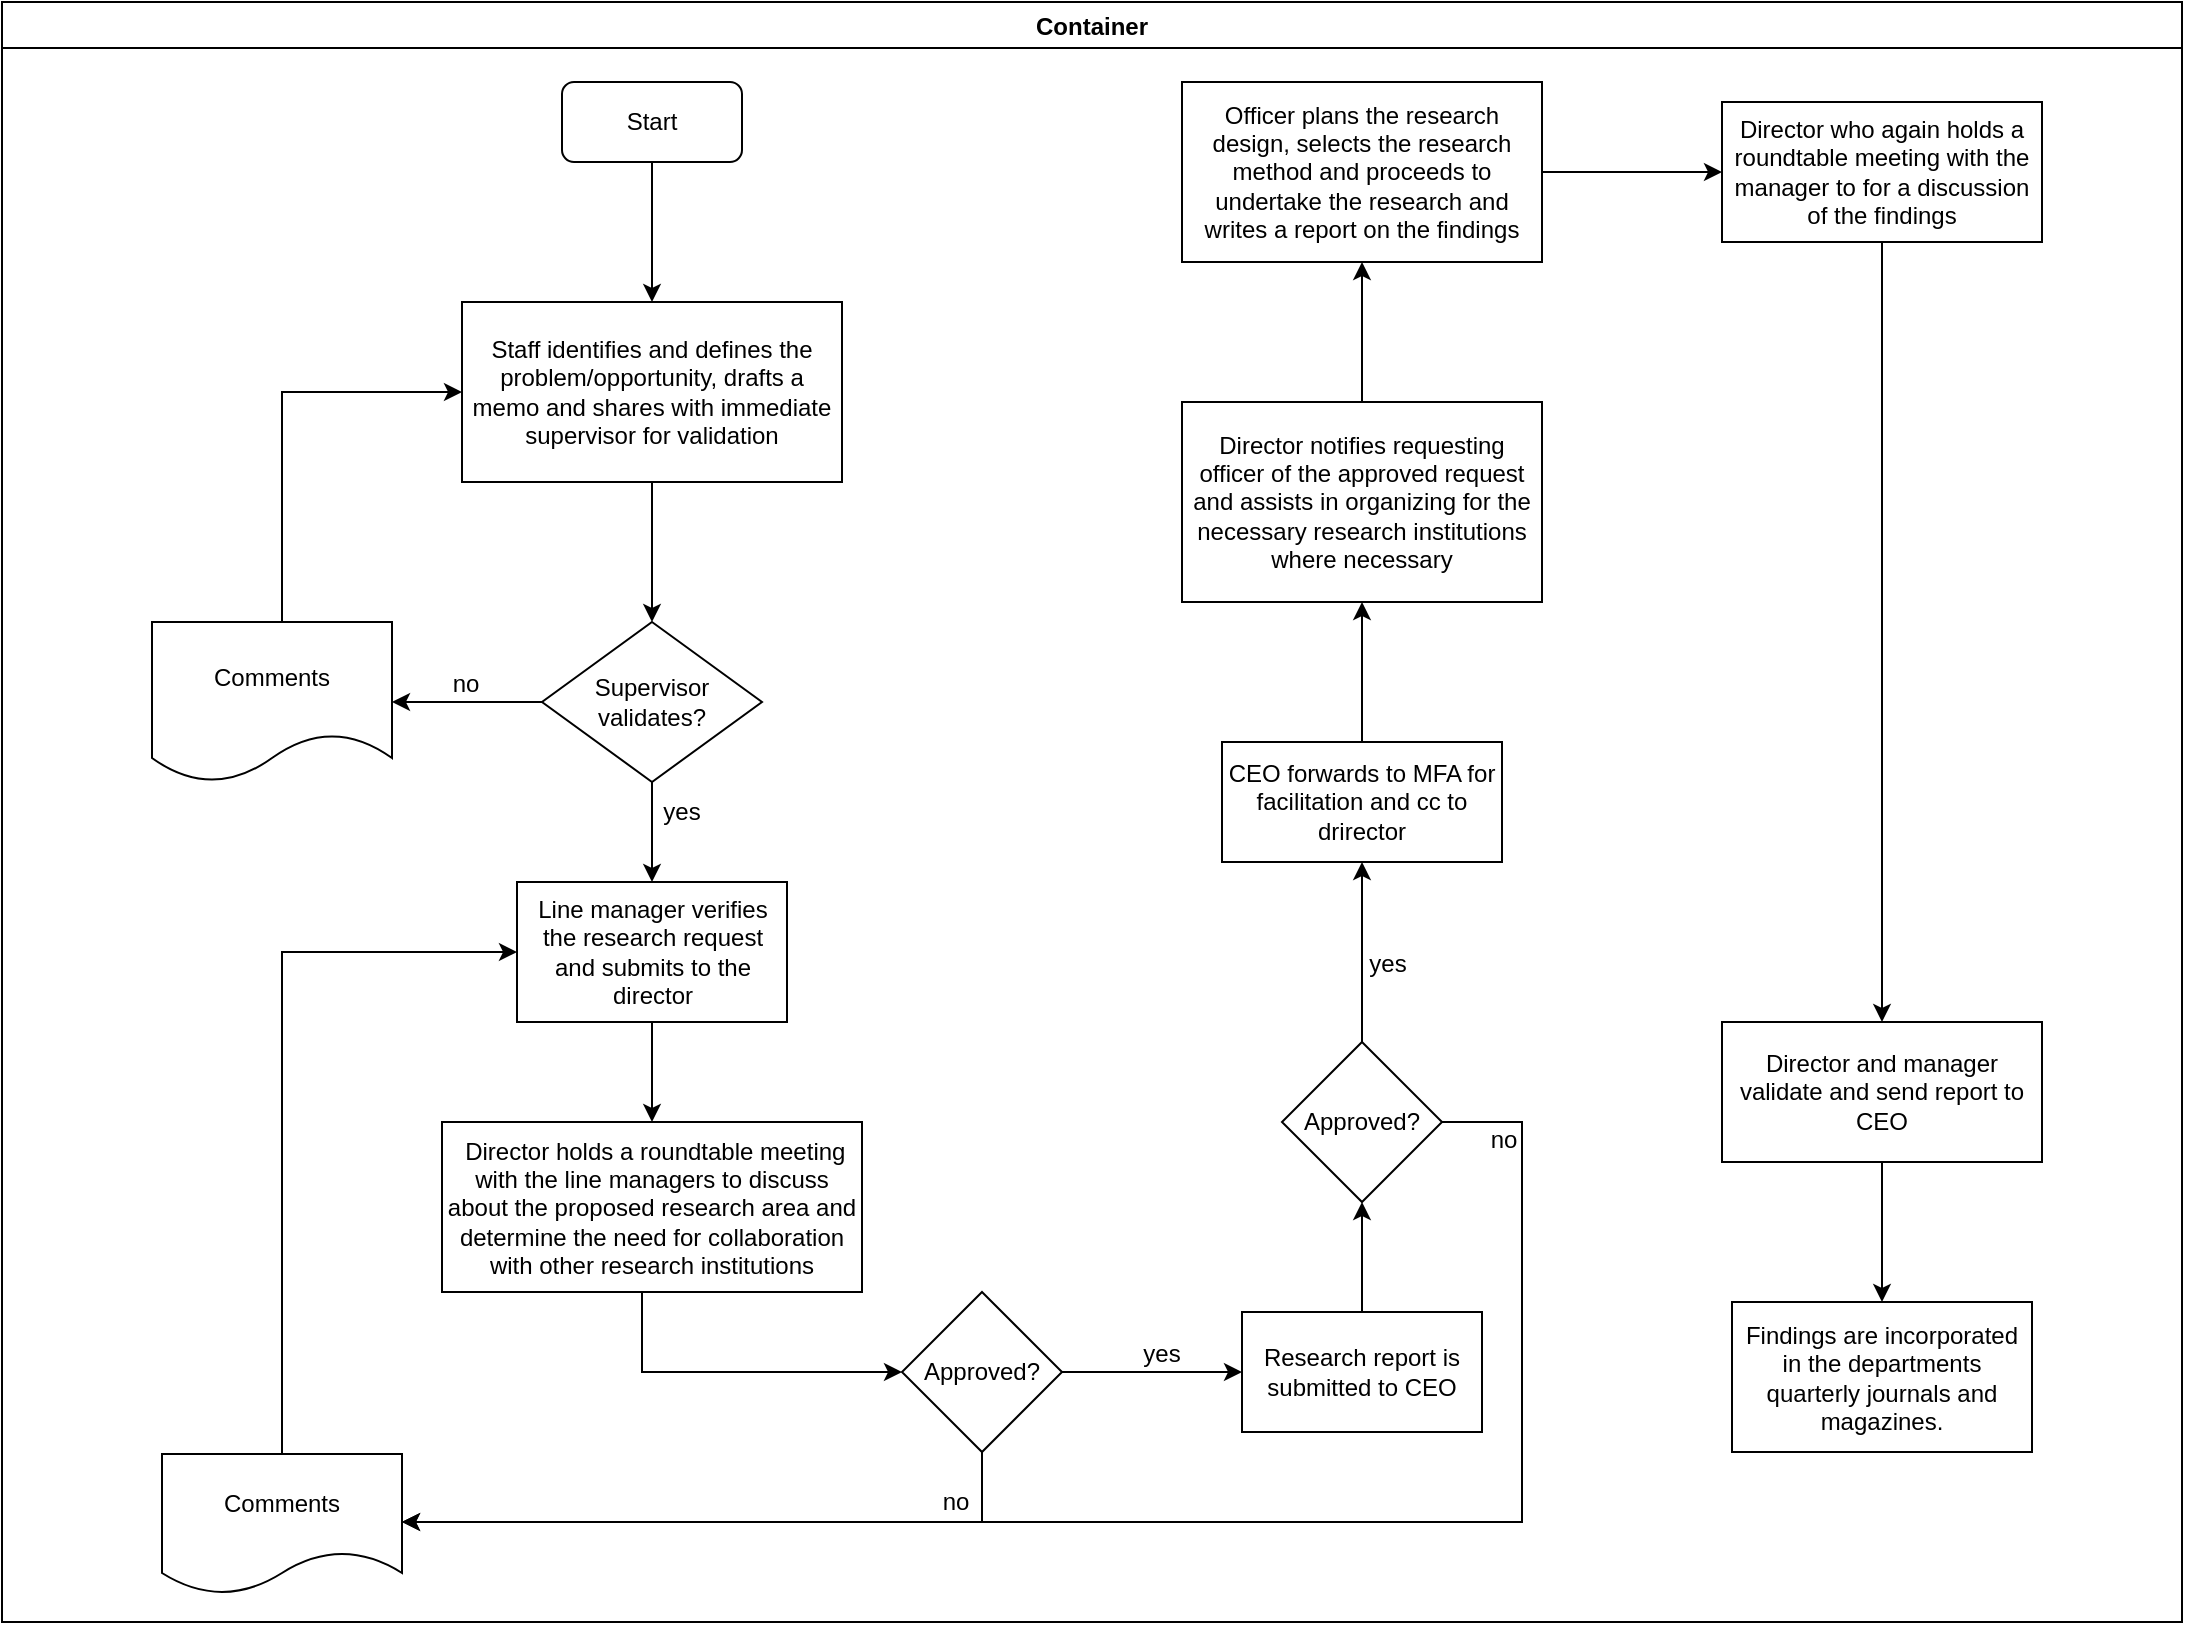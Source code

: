 <mxfile version="14.1.8" type="github">
  <diagram id="XTpeEnYmzEm0xpDSuKBR" name="Page-1">
    <mxGraphModel dx="1038" dy="547" grid="1" gridSize="10" guides="1" tooltips="1" connect="1" arrows="1" fold="1" page="1" pageScale="1" pageWidth="1169" pageHeight="827" math="0" shadow="0">
      <root>
        <mxCell id="0" />
        <mxCell id="1" parent="0" />
        <mxCell id="nBN6CnrMO745iZhlTAGD-1" value="Container" style="swimlane;" vertex="1" parent="1">
          <mxGeometry x="10" y="10" width="1090" height="810" as="geometry" />
        </mxCell>
        <mxCell id="nBN6CnrMO745iZhlTAGD-2" value="Start" style="rounded=1;whiteSpace=wrap;html=1;" vertex="1" parent="nBN6CnrMO745iZhlTAGD-1">
          <mxGeometry x="280" y="40" width="90" height="40" as="geometry" />
        </mxCell>
        <mxCell id="nBN6CnrMO745iZhlTAGD-5" value="Staff identifies and defines the problem/opportunity, drafts a memo and shares with immediate supervisor for validation" style="rounded=0;whiteSpace=wrap;html=1;" vertex="1" parent="nBN6CnrMO745iZhlTAGD-1">
          <mxGeometry x="230" y="150" width="190" height="90" as="geometry" />
        </mxCell>
        <mxCell id="nBN6CnrMO745iZhlTAGD-4" value="" style="edgeStyle=orthogonalEdgeStyle;rounded=0;orthogonalLoop=1;jettySize=auto;html=1;entryX=0.5;entryY=0;entryDx=0;entryDy=0;" edge="1" parent="nBN6CnrMO745iZhlTAGD-1" source="nBN6CnrMO745iZhlTAGD-2" target="nBN6CnrMO745iZhlTAGD-5">
          <mxGeometry relative="1" as="geometry">
            <mxPoint x="325" y="150" as="targetPoint" />
          </mxGeometry>
        </mxCell>
        <mxCell id="nBN6CnrMO745iZhlTAGD-8" value="Supervisor validates?" style="rhombus;whiteSpace=wrap;html=1;" vertex="1" parent="nBN6CnrMO745iZhlTAGD-1">
          <mxGeometry x="270" y="310" width="110" height="80" as="geometry" />
        </mxCell>
        <mxCell id="nBN6CnrMO745iZhlTAGD-7" value="" style="edgeStyle=orthogonalEdgeStyle;rounded=0;orthogonalLoop=1;jettySize=auto;html=1;" edge="1" parent="nBN6CnrMO745iZhlTAGD-1" source="nBN6CnrMO745iZhlTAGD-5" target="nBN6CnrMO745iZhlTAGD-8">
          <mxGeometry relative="1" as="geometry">
            <mxPoint x="325" y="310" as="targetPoint" />
          </mxGeometry>
        </mxCell>
        <mxCell id="nBN6CnrMO745iZhlTAGD-13" value="no" style="text;html=1;strokeColor=none;fillColor=none;align=center;verticalAlign=middle;whiteSpace=wrap;rounded=0;" vertex="1" parent="nBN6CnrMO745iZhlTAGD-1">
          <mxGeometry x="212" y="331" width="40" height="20" as="geometry" />
        </mxCell>
        <mxCell id="nBN6CnrMO745iZhlTAGD-14" value="Line manager verifies the research request and submits to the director" style="whiteSpace=wrap;html=1;" vertex="1" parent="nBN6CnrMO745iZhlTAGD-1">
          <mxGeometry x="257.5" y="440" width="135" height="70" as="geometry" />
        </mxCell>
        <mxCell id="nBN6CnrMO745iZhlTAGD-15" value="" style="edgeStyle=orthogonalEdgeStyle;rounded=0;orthogonalLoop=1;jettySize=auto;html=1;" edge="1" parent="nBN6CnrMO745iZhlTAGD-1" source="nBN6CnrMO745iZhlTAGD-8" target="nBN6CnrMO745iZhlTAGD-14">
          <mxGeometry relative="1" as="geometry" />
        </mxCell>
        <mxCell id="nBN6CnrMO745iZhlTAGD-18" value="Approved?" style="rhombus;whiteSpace=wrap;html=1;" vertex="1" parent="nBN6CnrMO745iZhlTAGD-1">
          <mxGeometry x="450" y="645" width="80" height="80" as="geometry" />
        </mxCell>
        <mxCell id="nBN6CnrMO745iZhlTAGD-22" value="Comments" style="shape=document;whiteSpace=wrap;html=1;boundedLbl=1;" vertex="1" parent="nBN6CnrMO745iZhlTAGD-1">
          <mxGeometry x="80" y="726" width="120" height="70" as="geometry" />
        </mxCell>
        <mxCell id="nBN6CnrMO745iZhlTAGD-23" value="" style="edgeStyle=orthogonalEdgeStyle;rounded=0;orthogonalLoop=1;jettySize=auto;html=1;" edge="1" parent="nBN6CnrMO745iZhlTAGD-1" source="nBN6CnrMO745iZhlTAGD-18" target="nBN6CnrMO745iZhlTAGD-22">
          <mxGeometry relative="1" as="geometry">
            <Array as="points">
              <mxPoint x="490" y="760" />
            </Array>
          </mxGeometry>
        </mxCell>
        <mxCell id="nBN6CnrMO745iZhlTAGD-24" value="yes" style="text;html=1;strokeColor=none;fillColor=none;align=center;verticalAlign=middle;whiteSpace=wrap;rounded=0;" vertex="1" parent="nBN6CnrMO745iZhlTAGD-1">
          <mxGeometry x="320" y="395" width="40" height="20" as="geometry" />
        </mxCell>
        <mxCell id="nBN6CnrMO745iZhlTAGD-28" value="" style="edgeStyle=orthogonalEdgeStyle;rounded=0;orthogonalLoop=1;jettySize=auto;html=1;entryX=0;entryY=0.5;entryDx=0;entryDy=0;" edge="1" parent="nBN6CnrMO745iZhlTAGD-1" source="nBN6CnrMO745iZhlTAGD-22" target="nBN6CnrMO745iZhlTAGD-14">
          <mxGeometry relative="1" as="geometry">
            <mxPoint x="140" y="641" as="targetPoint" />
            <Array as="points">
              <mxPoint x="140" y="475" />
            </Array>
          </mxGeometry>
        </mxCell>
        <mxCell id="nBN6CnrMO745iZhlTAGD-20" value="Research report is submitted to CEO" style="whiteSpace=wrap;html=1;" vertex="1" parent="nBN6CnrMO745iZhlTAGD-1">
          <mxGeometry x="620" y="655" width="120" height="60" as="geometry" />
        </mxCell>
        <mxCell id="nBN6CnrMO745iZhlTAGD-21" value="" style="edgeStyle=orthogonalEdgeStyle;rounded=0;orthogonalLoop=1;jettySize=auto;html=1;" edge="1" parent="nBN6CnrMO745iZhlTAGD-1" source="nBN6CnrMO745iZhlTAGD-18" target="nBN6CnrMO745iZhlTAGD-20">
          <mxGeometry relative="1" as="geometry" />
        </mxCell>
        <mxCell id="nBN6CnrMO745iZhlTAGD-31" value="Approved?" style="rhombus;whiteSpace=wrap;html=1;" vertex="1" parent="nBN6CnrMO745iZhlTAGD-1">
          <mxGeometry x="640" y="520" width="80" height="80" as="geometry" />
        </mxCell>
        <mxCell id="nBN6CnrMO745iZhlTAGD-30" value="" style="edgeStyle=orthogonalEdgeStyle;rounded=0;orthogonalLoop=1;jettySize=auto;html=1;" edge="1" parent="nBN6CnrMO745iZhlTAGD-1" source="nBN6CnrMO745iZhlTAGD-20" target="nBN6CnrMO745iZhlTAGD-31">
          <mxGeometry relative="1" as="geometry">
            <mxPoint x="680" y="575" as="targetPoint" />
          </mxGeometry>
        </mxCell>
        <mxCell id="nBN6CnrMO745iZhlTAGD-37" value="" style="edgeStyle=orthogonalEdgeStyle;rounded=0;orthogonalLoop=1;jettySize=auto;html=1;" edge="1" parent="nBN6CnrMO745iZhlTAGD-1" source="nBN6CnrMO745iZhlTAGD-31">
          <mxGeometry relative="1" as="geometry">
            <mxPoint x="200" y="760" as="targetPoint" />
            <Array as="points">
              <mxPoint x="760" y="560" />
              <mxPoint x="760" y="760" />
              <mxPoint x="200" y="760" />
            </Array>
          </mxGeometry>
        </mxCell>
        <mxCell id="nBN6CnrMO745iZhlTAGD-43" value="Director who again holds a roundtable meeting with the manager to for a discussion of the findings" style="whiteSpace=wrap;html=1;" vertex="1" parent="nBN6CnrMO745iZhlTAGD-1">
          <mxGeometry x="860" y="50" width="160" height="70" as="geometry" />
        </mxCell>
        <mxCell id="nBN6CnrMO745iZhlTAGD-41" value="Officer plans the research design, selects the research method and proceeds to undertake the research and writes a report on the findings" style="whiteSpace=wrap;html=1;" vertex="1" parent="nBN6CnrMO745iZhlTAGD-1">
          <mxGeometry x="590" y="40" width="180" height="90" as="geometry" />
        </mxCell>
        <mxCell id="nBN6CnrMO745iZhlTAGD-44" value="" style="edgeStyle=orthogonalEdgeStyle;rounded=0;orthogonalLoop=1;jettySize=auto;html=1;" edge="1" parent="nBN6CnrMO745iZhlTAGD-1" source="nBN6CnrMO745iZhlTAGD-41" target="nBN6CnrMO745iZhlTAGD-43">
          <mxGeometry relative="1" as="geometry" />
        </mxCell>
        <mxCell id="nBN6CnrMO745iZhlTAGD-12" value="" style="edgeStyle=orthogonalEdgeStyle;rounded=0;orthogonalLoop=1;jettySize=auto;html=1;entryX=0;entryY=0.5;entryDx=0;entryDy=0;" edge="1" parent="1" source="nBN6CnrMO745iZhlTAGD-9" target="nBN6CnrMO745iZhlTAGD-5">
          <mxGeometry relative="1" as="geometry">
            <mxPoint x="145" y="230" as="targetPoint" />
            <Array as="points">
              <mxPoint x="150" y="205" />
            </Array>
          </mxGeometry>
        </mxCell>
        <mxCell id="nBN6CnrMO745iZhlTAGD-9" value="Comments" style="shape=document;whiteSpace=wrap;html=1;boundedLbl=1;" vertex="1" parent="1">
          <mxGeometry x="85" y="320" width="120" height="80" as="geometry" />
        </mxCell>
        <mxCell id="nBN6CnrMO745iZhlTAGD-10" value="" style="edgeStyle=orthogonalEdgeStyle;rounded=0;orthogonalLoop=1;jettySize=auto;html=1;" edge="1" parent="1" source="nBN6CnrMO745iZhlTAGD-8" target="nBN6CnrMO745iZhlTAGD-9">
          <mxGeometry relative="1" as="geometry" />
        </mxCell>
        <mxCell id="nBN6CnrMO745iZhlTAGD-19" value="" style="edgeStyle=orthogonalEdgeStyle;rounded=0;orthogonalLoop=1;jettySize=auto;html=1;entryX=0;entryY=0.5;entryDx=0;entryDy=0;" edge="1" parent="1" source="nBN6CnrMO745iZhlTAGD-16" target="nBN6CnrMO745iZhlTAGD-18">
          <mxGeometry relative="1" as="geometry">
            <Array as="points">
              <mxPoint x="330" y="695" />
            </Array>
          </mxGeometry>
        </mxCell>
        <mxCell id="nBN6CnrMO745iZhlTAGD-16" value="&amp;nbsp;Director holds a roundtable meeting with the line managers to discuss about the proposed research area and determine the need for collaboration with other research institutions" style="whiteSpace=wrap;html=1;" vertex="1" parent="1">
          <mxGeometry x="230" y="570" width="210" height="85" as="geometry" />
        </mxCell>
        <mxCell id="nBN6CnrMO745iZhlTAGD-17" value="" style="edgeStyle=orthogonalEdgeStyle;rounded=0;orthogonalLoop=1;jettySize=auto;html=1;" edge="1" parent="1" source="nBN6CnrMO745iZhlTAGD-14" target="nBN6CnrMO745iZhlTAGD-16">
          <mxGeometry relative="1" as="geometry" />
        </mxCell>
        <mxCell id="nBN6CnrMO745iZhlTAGD-25" value="no" style="text;html=1;strokeColor=none;fillColor=none;align=center;verticalAlign=middle;whiteSpace=wrap;rounded=0;" vertex="1" parent="1">
          <mxGeometry x="467" y="750" width="40" height="20" as="geometry" />
        </mxCell>
        <mxCell id="nBN6CnrMO745iZhlTAGD-26" value="yes" style="text;html=1;strokeColor=none;fillColor=none;align=center;verticalAlign=middle;whiteSpace=wrap;rounded=0;" vertex="1" parent="1">
          <mxGeometry x="570" y="676" width="40" height="20" as="geometry" />
        </mxCell>
        <mxCell id="nBN6CnrMO745iZhlTAGD-40" value="" style="edgeStyle=orthogonalEdgeStyle;rounded=0;orthogonalLoop=1;jettySize=auto;html=1;" edge="1" parent="1" source="nBN6CnrMO745iZhlTAGD-32" target="nBN6CnrMO745iZhlTAGD-39">
          <mxGeometry relative="1" as="geometry" />
        </mxCell>
        <mxCell id="nBN6CnrMO745iZhlTAGD-32" value="CEO forwards to MFA for facilitation and cc to drirector" style="whiteSpace=wrap;html=1;" vertex="1" parent="1">
          <mxGeometry x="620" y="380" width="140" height="60" as="geometry" />
        </mxCell>
        <mxCell id="nBN6CnrMO745iZhlTAGD-33" value="" style="edgeStyle=orthogonalEdgeStyle;rounded=0;orthogonalLoop=1;jettySize=auto;html=1;" edge="1" parent="1" source="nBN6CnrMO745iZhlTAGD-31" target="nBN6CnrMO745iZhlTAGD-32">
          <mxGeometry relative="1" as="geometry" />
        </mxCell>
        <mxCell id="nBN6CnrMO745iZhlTAGD-34" value="yes" style="text;html=1;strokeColor=none;fillColor=none;align=center;verticalAlign=middle;whiteSpace=wrap;rounded=0;" vertex="1" parent="1">
          <mxGeometry x="683" y="481" width="40" height="20" as="geometry" />
        </mxCell>
        <mxCell id="nBN6CnrMO745iZhlTAGD-38" value="no" style="text;html=1;strokeColor=none;fillColor=none;align=center;verticalAlign=middle;whiteSpace=wrap;rounded=0;" vertex="1" parent="1">
          <mxGeometry x="741" y="569" width="40" height="20" as="geometry" />
        </mxCell>
        <mxCell id="nBN6CnrMO745iZhlTAGD-42" value="" style="edgeStyle=orthogonalEdgeStyle;rounded=0;orthogonalLoop=1;jettySize=auto;html=1;" edge="1" parent="1" source="nBN6CnrMO745iZhlTAGD-39" target="nBN6CnrMO745iZhlTAGD-41">
          <mxGeometry relative="1" as="geometry" />
        </mxCell>
        <mxCell id="nBN6CnrMO745iZhlTAGD-39" value="Director notifies requesting officer of the approved request and assists in organizing for the necessary research institutions where necessary" style="whiteSpace=wrap;html=1;" vertex="1" parent="1">
          <mxGeometry x="600" y="210" width="180" height="100" as="geometry" />
        </mxCell>
        <mxCell id="nBN6CnrMO745iZhlTAGD-48" value="" style="edgeStyle=orthogonalEdgeStyle;rounded=0;orthogonalLoop=1;jettySize=auto;html=1;" edge="1" parent="1" source="nBN6CnrMO745iZhlTAGD-45" target="nBN6CnrMO745iZhlTAGD-47">
          <mxGeometry relative="1" as="geometry" />
        </mxCell>
        <mxCell id="nBN6CnrMO745iZhlTAGD-45" value="Director and manager validate and send report to CEO" style="whiteSpace=wrap;html=1;" vertex="1" parent="1">
          <mxGeometry x="870" y="520" width="160" height="70" as="geometry" />
        </mxCell>
        <mxCell id="nBN6CnrMO745iZhlTAGD-46" value="" style="edgeStyle=orthogonalEdgeStyle;rounded=0;orthogonalLoop=1;jettySize=auto;html=1;" edge="1" parent="1" source="nBN6CnrMO745iZhlTAGD-43" target="nBN6CnrMO745iZhlTAGD-45">
          <mxGeometry relative="1" as="geometry" />
        </mxCell>
        <mxCell id="nBN6CnrMO745iZhlTAGD-47" value="Findings are incorporated in the departments quarterly journals and magazines. " style="whiteSpace=wrap;html=1;" vertex="1" parent="1">
          <mxGeometry x="875" y="660" width="150" height="75" as="geometry" />
        </mxCell>
      </root>
    </mxGraphModel>
  </diagram>
</mxfile>
